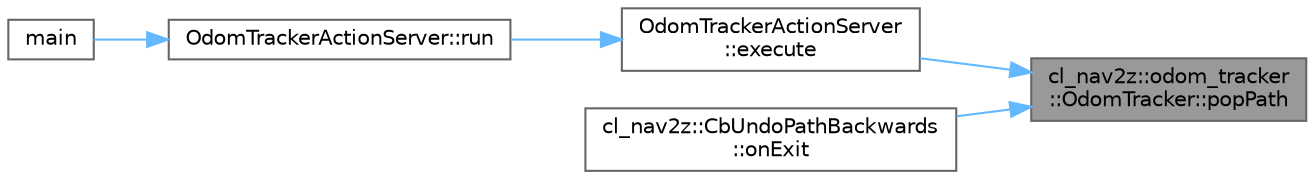 digraph "cl_nav2z::odom_tracker::OdomTracker::popPath"
{
 // LATEX_PDF_SIZE
  bgcolor="transparent";
  edge [fontname=Helvetica,fontsize=10,labelfontname=Helvetica,labelfontsize=10];
  node [fontname=Helvetica,fontsize=10,shape=box,height=0.2,width=0.4];
  rankdir="RL";
  Node1 [label="cl_nav2z::odom_tracker\l::OdomTracker::popPath",height=0.2,width=0.4,color="gray40", fillcolor="grey60", style="filled", fontcolor="black",tooltip=" "];
  Node1 -> Node2 [dir="back",color="steelblue1",style="solid"];
  Node2 [label="OdomTrackerActionServer\l::execute",height=0.2,width=0.4,color="grey40", fillcolor="white", style="filled",URL="$classOdomTrackerActionServer.html#afa69287377bb2a12c5346cbe8d68cb04",tooltip=" "];
  Node2 -> Node3 [dir="back",color="steelblue1",style="solid"];
  Node3 [label="OdomTrackerActionServer::run",height=0.2,width=0.4,color="grey40", fillcolor="white", style="filled",URL="$classOdomTrackerActionServer.html#a8ab6984c7383949a048d72437e9f79d3",tooltip=" "];
  Node3 -> Node4 [dir="back",color="steelblue1",style="solid"];
  Node4 [label="main",height=0.2,width=0.4,color="grey40", fillcolor="white", style="filled",URL="$odom__tracker__node_8cpp.html#a3c04138a5bfe5d72780bb7e82a18e627",tooltip=" "];
  Node1 -> Node5 [dir="back",color="steelblue1",style="solid"];
  Node5 [label="cl_nav2z::CbUndoPathBackwards\l::onExit",height=0.2,width=0.4,color="grey40", fillcolor="white", style="filled",URL="$classcl__nav2z_1_1CbUndoPathBackwards.html#ac6effc89cd93afe1775d94d328b853ee",tooltip=" "];
}
